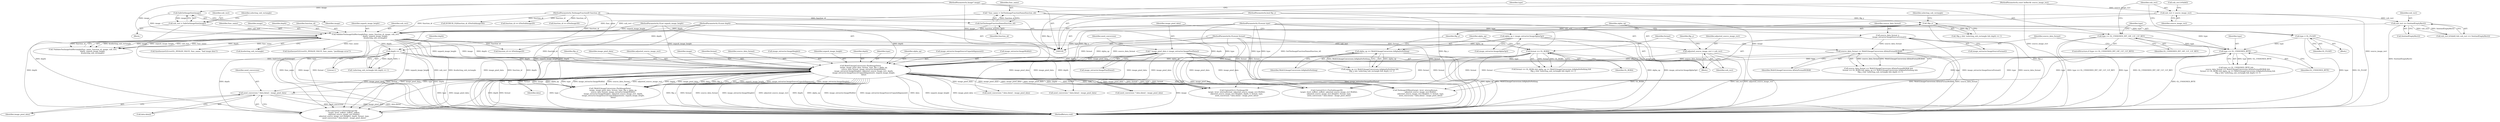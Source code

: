 digraph "0_Chrome_3298d3abf47b3a7a10e44c07d821c68a5c8aa935_0@pointer" {
"1000331" [label="(Call,need_conversion ? data.data() : image_pixel_data)"];
"1000235" [label="(Call,WebGLImageConversion::PackImageData(\n            image, image_pixel_data, format, type, flip_y, alpha_op,\n            source_data_format, image_extractor.ImageWidth(),\n            image_extractor.ImageHeight(), adjusted_source_image_rect, depth,\n            image_extractor.ImageSourceUnpackAlignment(), unpack_image_height,\n            data))"];
"1000153" [label="(Call,ValidateTexImageSubRectangle(func_name, function_id, image, sub_rect,\n                                    depth, unpack_image_height,\n                                    &selecting_sub_rectangle))"];
"1000119" [label="(Call,* func_name = GetTexImageFunctionName(function_id))"];
"1000121" [label="(Call,GetTexImageFunctionName(function_id))"];
"1000101" [label="(MethodParameterIn,TexImageFunctionID function_id)"];
"1000145" [label="(Call,SafeGetImageSize(image))"];
"1000110" [label="(MethodParameterIn,Image* image)"];
"1000139" [label="(Call,sub_rect == SentinelEmptyRect())"];
"1000133" [label="(Call,sub_rect = source_image_rect)"];
"1000114" [label="(MethodParameterIn,const IntRect& source_image_rect)"];
"1000143" [label="(Call,sub_rect = SafeGetImageSize(image))"];
"1000115" [label="(MethodParameterIn,GLsizei depth)"];
"1000116" [label="(MethodParameterIn,GLint unpack_image_height)"];
"1000194" [label="(Call,* image_pixel_data = image_extractor.ImagePixelData())"];
"1000211" [label="(Call,format == GL_RGBA)"];
"1000108" [label="(MethodParameterIn,GLenum format)"];
"1000203" [label="(Call,type == GL_UNSIGNED_BYTE)"];
"1000124" [label="(Call,type == GL_UNSIGNED_INT_10F_11F_11F_REV)"];
"1000109" [label="(MethodParameterIn,GLenum type)"];
"1000128" [label="(Call,type = GL_FLOAT)"];
"1000219" [label="(Call,!flip_y)"];
"1000112" [label="(MethodParameterIn,bool flip_y)"];
"1000215" [label="(Call,alpha_op == WebGLImageConversion::kAlphaDoNothing)"];
"1000190" [label="(Call,alpha_op = image_extractor.ImageAlphaOp())"];
"1000186" [label="(Call,source_data_format =\n      image_extractor.ImageSourceFormat())"];
"1000207" [label="(Call,source_data_format == WebGLImageConversion::kDataFormatRGBA8)"];
"1000165" [label="(Call,adjusted_source_image_rect = sub_rect)"];
"1000224" [label="(Call,depth == 1)"];
"1000192" [label="(Call,image_extractor.ImageAlphaOp())"];
"1000317" [label="(Call,DCHECK_EQ(function_id, kTexSubImage3D))"];
"1000187" [label="(Identifier,source_data_format)"];
"1000194" [label="(Call,* image_pixel_data = image_extractor.ImagePixelData())"];
"1000126" [label="(Identifier,GL_UNSIGNED_INT_10F_11F_11F_REV)"];
"1000246" [label="(Identifier,depth)"];
"1000277" [label="(Call,function_id == kTexSubImage2D)"];
"1000146" [label="(Identifier,image)"];
"1000290" [label="(Call,need_conversion ? data.data() : image_pixel_data)"];
"1000108" [label="(MethodParameterIn,GLenum format)"];
"1000123" [label="(ControlStructure,if (type == GL_UNSIGNED_INT_10F_11F_11F_REV))"];
"1000144" [label="(Identifier,sub_rect)"];
"1000156" [label="(Identifier,image)"];
"1000216" [label="(Identifier,alpha_op)"];
"1000110" [label="(MethodParameterIn,Image* image)"];
"1000165" [label="(Call,adjusted_source_image_rect = sub_rect)"];
"1000213" [label="(Identifier,GL_RGBA)"];
"1000208" [label="(Identifier,source_data_format)"];
"1000202" [label="(Call,type == GL_UNSIGNED_BYTE &&\n      source_data_format == WebGLImageConversion::kDataFormatRGBA8 &&\n      format == GL_RGBA && alpha_op == WebGLImageConversion::kAlphaDoNothing &&\n      !flip_y && !selecting_sub_rectangle && depth == 1)"];
"1000239" [label="(Identifier,type)"];
"1000247" [label="(Call,image_extractor.ImageSourceUnpackAlignment())"];
"1000224" [label="(Call,depth == 1)"];
"1000186" [label="(Call,source_data_format =\n      image_extractor.ImageSourceFormat())"];
"1000217" [label="(Identifier,WebGLImageConversion::kAlphaDoNothing)"];
"1000117" [label="(Block,)"];
"1000139" [label="(Call,sub_rect == SentinelEmptyRect())"];
"1000258" [label="(Call,function_id == kTexImage2D)"];
"1000145" [label="(Call,SafeGetImageSize(image))"];
"1000220" [label="(Identifier,flip_y)"];
"1000127" [label="(Block,)"];
"1000101" [label="(MethodParameterIn,TexImageFunctionID function_id)"];
"1000196" [label="(Call,image_extractor.ImagePixelData())"];
"1000249" [label="(Identifier,data)"];
"1000128" [label="(Call,type = GL_FLOAT)"];
"1000271" [label="(Call,need_conversion ? data.data() : image_pixel_data)"];
"1000124" [label="(Call,type == GL_UNSIGNED_INT_10F_11F_11F_REV)"];
"1000243" [label="(Call,image_extractor.ImageWidth())"];
"1000158" [label="(Identifier,depth)"];
"1000199" [label="(Identifier,need_conversion)"];
"1000212" [label="(Identifier,format)"];
"1000190" [label="(Call,alpha_op = image_extractor.ImageAlphaOp())"];
"1000122" [label="(Identifier,function_id)"];
"1000281" [label="(Call,ContextGL()->TexSubImage2D(\n        target, level, xoffset, yoffset, adjusted_source_image_rect.Width(),\n        adjusted_source_image_rect.Height(), format, type,\n        need_conversion ? data.data() : image_pixel_data))"];
"1000240" [label="(Identifier,flip_y)"];
"1000143" [label="(Call,sub_rect = SafeGetImageSize(image))"];
"1000235" [label="(Call,WebGLImageConversion::PackImageData(\n            image, image_pixel_data, format, type, flip_y, alpha_op,\n            source_data_format, image_extractor.ImageWidth(),\n            image_extractor.ImageHeight(), adjusted_source_image_rect, depth,\n            image_extractor.ImageSourceUnpackAlignment(), unpack_image_height,\n            data))"];
"1000140" [label="(Identifier,sub_rect)"];
"1000237" [label="(Identifier,image_pixel_data)"];
"1000137" [label="(Call,sub_rect.IsValid() && sub_rect == SentinelEmptyRect())"];
"1000223" [label="(Identifier,selecting_sub_rectangle)"];
"1000116" [label="(MethodParameterIn,GLint unpack_image_height)"];
"1000125" [label="(Identifier,type)"];
"1000206" [label="(Call,source_data_format == WebGLImageConversion::kDataFormatRGBA8 &&\n      format == GL_RGBA && alpha_op == WebGLImageConversion::kAlphaDoNothing &&\n      !flip_y && !selecting_sub_rectangle && depth == 1)"];
"1000166" [label="(Identifier,adjusted_source_image_rect)"];
"1000109" [label="(MethodParameterIn,GLenum type)"];
"1000215" [label="(Call,alpha_op == WebGLImageConversion::kAlphaDoNothing)"];
"1000210" [label="(Call,format == GL_RGBA && alpha_op == WebGLImageConversion::kAlphaDoNothing &&\n      !flip_y && !selecting_sub_rectangle && depth == 1)"];
"1000218" [label="(Call,!flip_y && !selecting_sub_rectangle && depth == 1)"];
"1000221" [label="(Call,!selecting_sub_rectangle && depth == 1)"];
"1000169" [label="(Identifier,flip_y)"];
"1000205" [label="(Identifier,GL_UNSIGNED_BYTE)"];
"1000332" [label="(Identifier,need_conversion)"];
"1000219" [label="(Call,!flip_y)"];
"1000138" [label="(Call,sub_rect.IsValid())"];
"1000141" [label="(Call,SentinelEmptyRect())"];
"1000149" [label="(Identifier,selecting_sub_rectangle)"];
"1000155" [label="(Identifier,function_id)"];
"1000195" [label="(Identifier,image_pixel_data)"];
"1000130" [label="(Identifier,GL_FLOAT)"];
"1000191" [label="(Identifier,alpha_op)"];
"1000241" [label="(Identifier,alpha_op)"];
"1000135" [label="(Identifier,source_image_rect)"];
"1000133" [label="(Call,sub_rect = source_image_rect)"];
"1000245" [label="(Identifier,adjusted_source_image_rect)"];
"1000159" [label="(Identifier,unpack_image_height)"];
"1000331" [label="(Call,need_conversion ? data.data() : image_pixel_data)"];
"1000157" [label="(Identifier,sub_rect)"];
"1000297" [label="(Call,function_id == kTexImage3D)"];
"1000236" [label="(Identifier,image)"];
"1000154" [label="(Identifier,func_name)"];
"1000112" [label="(MethodParameterIn,bool flip_y)"];
"1000225" [label="(Identifier,depth)"];
"1000209" [label="(Identifier,WebGLImageConversion::kDataFormatRGBA8)"];
"1000334" [label="(Identifier,image_pixel_data)"];
"1000311" [label="(Call,need_conversion ? data.data() : image_pixel_data)"];
"1000115" [label="(MethodParameterIn,GLsizei depth)"];
"1000333" [label="(Call,data.data())"];
"1000211" [label="(Call,format == GL_RGBA)"];
"1000262" [label="(Call,TexImage2DBase(target, level, internalformat,\n                   adjusted_source_image_rect.Width(),\n                   adjusted_source_image_rect.Height(), 0, format, type,\n                   need_conversion ? data.data() : image_pixel_data))"];
"1000234" [label="(Call,!WebGLImageConversion::PackImageData(\n            image, image_pixel_data, format, type, flip_y, alpha_op,\n            source_data_format, image_extractor.ImageWidth(),\n            image_extractor.ImageHeight(), adjusted_source_image_rect, depth,\n            image_extractor.ImageSourceUnpackAlignment(), unpack_image_height,\n            data))"];
"1000238" [label="(Identifier,format)"];
"1000142" [label="(Block,)"];
"1000226" [label="(Literal,1)"];
"1000214" [label="(Call,alpha_op == WebGLImageConversion::kAlphaDoNothing &&\n      !flip_y && !selecting_sub_rectangle && depth == 1)"];
"1000188" [label="(Call,image_extractor.ImageSourceFormat())"];
"1000251" [label="(Call,SynthesizeGLError(GL_INVALID_VALUE, func_name, \"packImage error\"))"];
"1000134" [label="(Identifier,sub_rect)"];
"1000242" [label="(Identifier,source_data_format)"];
"1000121" [label="(Call,GetTexImageFunctionName(function_id))"];
"1000301" [label="(Call,ContextGL()->TexImage3D(\n          target, level, internalformat, adjusted_source_image_rect.Width(),\n          adjusted_source_image_rect.Height(), depth, 0, format, type,\n          need_conversion ? data.data() : image_pixel_data))"];
"1000152" [label="(Call,!ValidateTexImageSubRectangle(func_name, function_id, image, sub_rect,\n                                    depth, unpack_image_height,\n                                    &selecting_sub_rectangle))"];
"1000153" [label="(Call,ValidateTexImageSubRectangle(func_name, function_id, image, sub_rect,\n                                    depth, unpack_image_height,\n                                    &selecting_sub_rectangle))"];
"1000120" [label="(Identifier,func_name)"];
"1000114" [label="(MethodParameterIn,const IntRect& source_image_rect)"];
"1000244" [label="(Call,image_extractor.ImageHeight())"];
"1000335" [label="(MethodReturn,void)"];
"1000129" [label="(Identifier,type)"];
"1000320" [label="(Call,ContextGL()->TexSubImage3D(\n          target, level, xoffset, yoffset, zoffset,\n          adjusted_source_image_rect.Width(),\n          adjusted_source_image_rect.Height(), depth, format, type,\n          need_conversion ? data.data() : image_pixel_data))"];
"1000180" [label="(Call,SynthesizeGLError(GL_INVALID_VALUE, func_name, \"bad image data\"))"];
"1000119" [label="(Call,* func_name = GetTexImageFunctionName(function_id))"];
"1000248" [label="(Identifier,unpack_image_height)"];
"1000207" [label="(Call,source_data_format == WebGLImageConversion::kDataFormatRGBA8)"];
"1000203" [label="(Call,type == GL_UNSIGNED_BYTE)"];
"1000204" [label="(Identifier,type)"];
"1000160" [label="(Call,&selecting_sub_rectangle)"];
"1000167" [label="(Identifier,sub_rect)"];
"1000331" -> "1000320"  [label="AST: "];
"1000331" -> "1000333"  [label="CFG: "];
"1000331" -> "1000334"  [label="CFG: "];
"1000332" -> "1000331"  [label="AST: "];
"1000333" -> "1000331"  [label="AST: "];
"1000334" -> "1000331"  [label="AST: "];
"1000320" -> "1000331"  [label="CFG: "];
"1000331" -> "1000335"  [label="DDG: image_pixel_data"];
"1000331" -> "1000335"  [label="DDG: data.data()"];
"1000331" -> "1000335"  [label="DDG: need_conversion"];
"1000235" -> "1000331"  [label="DDG: image_pixel_data"];
"1000194" -> "1000331"  [label="DDG: image_pixel_data"];
"1000235" -> "1000234"  [label="AST: "];
"1000235" -> "1000249"  [label="CFG: "];
"1000236" -> "1000235"  [label="AST: "];
"1000237" -> "1000235"  [label="AST: "];
"1000238" -> "1000235"  [label="AST: "];
"1000239" -> "1000235"  [label="AST: "];
"1000240" -> "1000235"  [label="AST: "];
"1000241" -> "1000235"  [label="AST: "];
"1000242" -> "1000235"  [label="AST: "];
"1000243" -> "1000235"  [label="AST: "];
"1000244" -> "1000235"  [label="AST: "];
"1000245" -> "1000235"  [label="AST: "];
"1000246" -> "1000235"  [label="AST: "];
"1000247" -> "1000235"  [label="AST: "];
"1000248" -> "1000235"  [label="AST: "];
"1000249" -> "1000235"  [label="AST: "];
"1000234" -> "1000235"  [label="CFG: "];
"1000235" -> "1000335"  [label="DDG: unpack_image_height"];
"1000235" -> "1000335"  [label="DDG: image_pixel_data"];
"1000235" -> "1000335"  [label="DDG: image"];
"1000235" -> "1000335"  [label="DDG: type"];
"1000235" -> "1000335"  [label="DDG: flip_y"];
"1000235" -> "1000335"  [label="DDG: format"];
"1000235" -> "1000335"  [label="DDG: source_data_format"];
"1000235" -> "1000335"  [label="DDG: image_extractor.ImageHeight()"];
"1000235" -> "1000335"  [label="DDG: adjusted_source_image_rect"];
"1000235" -> "1000335"  [label="DDG: depth"];
"1000235" -> "1000335"  [label="DDG: alpha_op"];
"1000235" -> "1000335"  [label="DDG: image_extractor.ImageWidth()"];
"1000235" -> "1000335"  [label="DDG: image_extractor.ImageSourceUnpackAlignment()"];
"1000235" -> "1000335"  [label="DDG: data"];
"1000235" -> "1000234"  [label="DDG: unpack_image_height"];
"1000235" -> "1000234"  [label="DDG: image_extractor.ImageSourceUnpackAlignment()"];
"1000235" -> "1000234"  [label="DDG: image_extractor.ImageHeight()"];
"1000235" -> "1000234"  [label="DDG: format"];
"1000235" -> "1000234"  [label="DDG: image"];
"1000235" -> "1000234"  [label="DDG: alpha_op"];
"1000235" -> "1000234"  [label="DDG: type"];
"1000235" -> "1000234"  [label="DDG: image_extractor.ImageWidth()"];
"1000235" -> "1000234"  [label="DDG: source_data_format"];
"1000235" -> "1000234"  [label="DDG: adjusted_source_image_rect"];
"1000235" -> "1000234"  [label="DDG: depth"];
"1000235" -> "1000234"  [label="DDG: image_pixel_data"];
"1000235" -> "1000234"  [label="DDG: data"];
"1000235" -> "1000234"  [label="DDG: flip_y"];
"1000153" -> "1000235"  [label="DDG: image"];
"1000153" -> "1000235"  [label="DDG: depth"];
"1000153" -> "1000235"  [label="DDG: unpack_image_height"];
"1000110" -> "1000235"  [label="DDG: image"];
"1000194" -> "1000235"  [label="DDG: image_pixel_data"];
"1000211" -> "1000235"  [label="DDG: format"];
"1000108" -> "1000235"  [label="DDG: format"];
"1000203" -> "1000235"  [label="DDG: type"];
"1000109" -> "1000235"  [label="DDG: type"];
"1000219" -> "1000235"  [label="DDG: flip_y"];
"1000112" -> "1000235"  [label="DDG: flip_y"];
"1000215" -> "1000235"  [label="DDG: alpha_op"];
"1000190" -> "1000235"  [label="DDG: alpha_op"];
"1000186" -> "1000235"  [label="DDG: source_data_format"];
"1000207" -> "1000235"  [label="DDG: source_data_format"];
"1000165" -> "1000235"  [label="DDG: adjusted_source_image_rect"];
"1000224" -> "1000235"  [label="DDG: depth"];
"1000115" -> "1000235"  [label="DDG: depth"];
"1000116" -> "1000235"  [label="DDG: unpack_image_height"];
"1000235" -> "1000262"  [label="DDG: format"];
"1000235" -> "1000262"  [label="DDG: type"];
"1000235" -> "1000262"  [label="DDG: image_pixel_data"];
"1000235" -> "1000271"  [label="DDG: image_pixel_data"];
"1000235" -> "1000281"  [label="DDG: format"];
"1000235" -> "1000281"  [label="DDG: type"];
"1000235" -> "1000281"  [label="DDG: image_pixel_data"];
"1000235" -> "1000290"  [label="DDG: image_pixel_data"];
"1000235" -> "1000301"  [label="DDG: depth"];
"1000235" -> "1000301"  [label="DDG: format"];
"1000235" -> "1000301"  [label="DDG: type"];
"1000235" -> "1000301"  [label="DDG: image_pixel_data"];
"1000235" -> "1000311"  [label="DDG: image_pixel_data"];
"1000235" -> "1000320"  [label="DDG: depth"];
"1000235" -> "1000320"  [label="DDG: format"];
"1000235" -> "1000320"  [label="DDG: type"];
"1000235" -> "1000320"  [label="DDG: image_pixel_data"];
"1000153" -> "1000152"  [label="AST: "];
"1000153" -> "1000160"  [label="CFG: "];
"1000154" -> "1000153"  [label="AST: "];
"1000155" -> "1000153"  [label="AST: "];
"1000156" -> "1000153"  [label="AST: "];
"1000157" -> "1000153"  [label="AST: "];
"1000158" -> "1000153"  [label="AST: "];
"1000159" -> "1000153"  [label="AST: "];
"1000160" -> "1000153"  [label="AST: "];
"1000152" -> "1000153"  [label="CFG: "];
"1000153" -> "1000335"  [label="DDG: unpack_image_height"];
"1000153" -> "1000335"  [label="DDG: sub_rect"];
"1000153" -> "1000335"  [label="DDG: &selecting_sub_rectangle"];
"1000153" -> "1000335"  [label="DDG: function_id"];
"1000153" -> "1000335"  [label="DDG: depth"];
"1000153" -> "1000335"  [label="DDG: func_name"];
"1000153" -> "1000335"  [label="DDG: image"];
"1000153" -> "1000152"  [label="DDG: &selecting_sub_rectangle"];
"1000153" -> "1000152"  [label="DDG: image"];
"1000153" -> "1000152"  [label="DDG: unpack_image_height"];
"1000153" -> "1000152"  [label="DDG: sub_rect"];
"1000153" -> "1000152"  [label="DDG: func_name"];
"1000153" -> "1000152"  [label="DDG: depth"];
"1000153" -> "1000152"  [label="DDG: function_id"];
"1000119" -> "1000153"  [label="DDG: func_name"];
"1000121" -> "1000153"  [label="DDG: function_id"];
"1000101" -> "1000153"  [label="DDG: function_id"];
"1000145" -> "1000153"  [label="DDG: image"];
"1000110" -> "1000153"  [label="DDG: image"];
"1000139" -> "1000153"  [label="DDG: sub_rect"];
"1000143" -> "1000153"  [label="DDG: sub_rect"];
"1000133" -> "1000153"  [label="DDG: sub_rect"];
"1000115" -> "1000153"  [label="DDG: depth"];
"1000116" -> "1000153"  [label="DDG: unpack_image_height"];
"1000153" -> "1000165"  [label="DDG: sub_rect"];
"1000153" -> "1000180"  [label="DDG: func_name"];
"1000153" -> "1000224"  [label="DDG: depth"];
"1000153" -> "1000251"  [label="DDG: func_name"];
"1000153" -> "1000258"  [label="DDG: function_id"];
"1000153" -> "1000301"  [label="DDG: depth"];
"1000153" -> "1000320"  [label="DDG: depth"];
"1000119" -> "1000117"  [label="AST: "];
"1000119" -> "1000121"  [label="CFG: "];
"1000120" -> "1000119"  [label="AST: "];
"1000121" -> "1000119"  [label="AST: "];
"1000125" -> "1000119"  [label="CFG: "];
"1000119" -> "1000335"  [label="DDG: GetTexImageFunctionName(function_id)"];
"1000121" -> "1000119"  [label="DDG: function_id"];
"1000121" -> "1000122"  [label="CFG: "];
"1000122" -> "1000121"  [label="AST: "];
"1000101" -> "1000121"  [label="DDG: function_id"];
"1000101" -> "1000100"  [label="AST: "];
"1000101" -> "1000335"  [label="DDG: function_id"];
"1000101" -> "1000258"  [label="DDG: function_id"];
"1000101" -> "1000277"  [label="DDG: function_id"];
"1000101" -> "1000297"  [label="DDG: function_id"];
"1000101" -> "1000317"  [label="DDG: function_id"];
"1000145" -> "1000143"  [label="AST: "];
"1000145" -> "1000146"  [label="CFG: "];
"1000146" -> "1000145"  [label="AST: "];
"1000143" -> "1000145"  [label="CFG: "];
"1000145" -> "1000143"  [label="DDG: image"];
"1000110" -> "1000145"  [label="DDG: image"];
"1000110" -> "1000100"  [label="AST: "];
"1000110" -> "1000335"  [label="DDG: image"];
"1000139" -> "1000137"  [label="AST: "];
"1000139" -> "1000141"  [label="CFG: "];
"1000140" -> "1000139"  [label="AST: "];
"1000141" -> "1000139"  [label="AST: "];
"1000137" -> "1000139"  [label="CFG: "];
"1000139" -> "1000335"  [label="DDG: SentinelEmptyRect()"];
"1000139" -> "1000137"  [label="DDG: sub_rect"];
"1000139" -> "1000137"  [label="DDG: SentinelEmptyRect()"];
"1000133" -> "1000139"  [label="DDG: sub_rect"];
"1000133" -> "1000117"  [label="AST: "];
"1000133" -> "1000135"  [label="CFG: "];
"1000134" -> "1000133"  [label="AST: "];
"1000135" -> "1000133"  [label="AST: "];
"1000138" -> "1000133"  [label="CFG: "];
"1000133" -> "1000335"  [label="DDG: source_image_rect"];
"1000114" -> "1000133"  [label="DDG: source_image_rect"];
"1000114" -> "1000100"  [label="AST: "];
"1000114" -> "1000335"  [label="DDG: source_image_rect"];
"1000143" -> "1000142"  [label="AST: "];
"1000144" -> "1000143"  [label="AST: "];
"1000149" -> "1000143"  [label="CFG: "];
"1000143" -> "1000335"  [label="DDG: SafeGetImageSize(image)"];
"1000115" -> "1000100"  [label="AST: "];
"1000115" -> "1000335"  [label="DDG: depth"];
"1000115" -> "1000224"  [label="DDG: depth"];
"1000115" -> "1000301"  [label="DDG: depth"];
"1000115" -> "1000320"  [label="DDG: depth"];
"1000116" -> "1000100"  [label="AST: "];
"1000116" -> "1000335"  [label="DDG: unpack_image_height"];
"1000194" -> "1000117"  [label="AST: "];
"1000194" -> "1000196"  [label="CFG: "];
"1000195" -> "1000194"  [label="AST: "];
"1000196" -> "1000194"  [label="AST: "];
"1000199" -> "1000194"  [label="CFG: "];
"1000194" -> "1000335"  [label="DDG: image_extractor.ImagePixelData()"];
"1000194" -> "1000262"  [label="DDG: image_pixel_data"];
"1000194" -> "1000271"  [label="DDG: image_pixel_data"];
"1000194" -> "1000281"  [label="DDG: image_pixel_data"];
"1000194" -> "1000290"  [label="DDG: image_pixel_data"];
"1000194" -> "1000301"  [label="DDG: image_pixel_data"];
"1000194" -> "1000311"  [label="DDG: image_pixel_data"];
"1000194" -> "1000320"  [label="DDG: image_pixel_data"];
"1000211" -> "1000210"  [label="AST: "];
"1000211" -> "1000213"  [label="CFG: "];
"1000212" -> "1000211"  [label="AST: "];
"1000213" -> "1000211"  [label="AST: "];
"1000216" -> "1000211"  [label="CFG: "];
"1000210" -> "1000211"  [label="CFG: "];
"1000211" -> "1000335"  [label="DDG: GL_RGBA"];
"1000211" -> "1000210"  [label="DDG: format"];
"1000211" -> "1000210"  [label="DDG: GL_RGBA"];
"1000108" -> "1000211"  [label="DDG: format"];
"1000211" -> "1000262"  [label="DDG: format"];
"1000211" -> "1000281"  [label="DDG: format"];
"1000211" -> "1000301"  [label="DDG: format"];
"1000211" -> "1000320"  [label="DDG: format"];
"1000108" -> "1000100"  [label="AST: "];
"1000108" -> "1000335"  [label="DDG: format"];
"1000108" -> "1000262"  [label="DDG: format"];
"1000108" -> "1000281"  [label="DDG: format"];
"1000108" -> "1000301"  [label="DDG: format"];
"1000108" -> "1000320"  [label="DDG: format"];
"1000203" -> "1000202"  [label="AST: "];
"1000203" -> "1000205"  [label="CFG: "];
"1000204" -> "1000203"  [label="AST: "];
"1000205" -> "1000203"  [label="AST: "];
"1000208" -> "1000203"  [label="CFG: "];
"1000202" -> "1000203"  [label="CFG: "];
"1000203" -> "1000335"  [label="DDG: GL_UNSIGNED_BYTE"];
"1000203" -> "1000202"  [label="DDG: type"];
"1000203" -> "1000202"  [label="DDG: GL_UNSIGNED_BYTE"];
"1000124" -> "1000203"  [label="DDG: type"];
"1000128" -> "1000203"  [label="DDG: type"];
"1000109" -> "1000203"  [label="DDG: type"];
"1000203" -> "1000262"  [label="DDG: type"];
"1000203" -> "1000281"  [label="DDG: type"];
"1000203" -> "1000301"  [label="DDG: type"];
"1000203" -> "1000320"  [label="DDG: type"];
"1000124" -> "1000123"  [label="AST: "];
"1000124" -> "1000126"  [label="CFG: "];
"1000125" -> "1000124"  [label="AST: "];
"1000126" -> "1000124"  [label="AST: "];
"1000129" -> "1000124"  [label="CFG: "];
"1000134" -> "1000124"  [label="CFG: "];
"1000124" -> "1000335"  [label="DDG: GL_UNSIGNED_INT_10F_11F_11F_REV"];
"1000124" -> "1000335"  [label="DDG: type"];
"1000124" -> "1000335"  [label="DDG: type == GL_UNSIGNED_INT_10F_11F_11F_REV"];
"1000109" -> "1000124"  [label="DDG: type"];
"1000109" -> "1000100"  [label="AST: "];
"1000109" -> "1000335"  [label="DDG: type"];
"1000109" -> "1000128"  [label="DDG: type"];
"1000109" -> "1000262"  [label="DDG: type"];
"1000109" -> "1000281"  [label="DDG: type"];
"1000109" -> "1000301"  [label="DDG: type"];
"1000109" -> "1000320"  [label="DDG: type"];
"1000128" -> "1000127"  [label="AST: "];
"1000128" -> "1000130"  [label="CFG: "];
"1000129" -> "1000128"  [label="AST: "];
"1000130" -> "1000128"  [label="AST: "];
"1000134" -> "1000128"  [label="CFG: "];
"1000128" -> "1000335"  [label="DDG: GL_FLOAT"];
"1000128" -> "1000335"  [label="DDG: type"];
"1000219" -> "1000218"  [label="AST: "];
"1000219" -> "1000220"  [label="CFG: "];
"1000220" -> "1000219"  [label="AST: "];
"1000223" -> "1000219"  [label="CFG: "];
"1000218" -> "1000219"  [label="CFG: "];
"1000219" -> "1000335"  [label="DDG: flip_y"];
"1000219" -> "1000218"  [label="DDG: flip_y"];
"1000112" -> "1000219"  [label="DDG: flip_y"];
"1000112" -> "1000100"  [label="AST: "];
"1000112" -> "1000335"  [label="DDG: flip_y"];
"1000215" -> "1000214"  [label="AST: "];
"1000215" -> "1000217"  [label="CFG: "];
"1000216" -> "1000215"  [label="AST: "];
"1000217" -> "1000215"  [label="AST: "];
"1000220" -> "1000215"  [label="CFG: "];
"1000214" -> "1000215"  [label="CFG: "];
"1000215" -> "1000335"  [label="DDG: alpha_op"];
"1000215" -> "1000335"  [label="DDG: WebGLImageConversion::kAlphaDoNothing"];
"1000215" -> "1000214"  [label="DDG: alpha_op"];
"1000215" -> "1000214"  [label="DDG: WebGLImageConversion::kAlphaDoNothing"];
"1000190" -> "1000215"  [label="DDG: alpha_op"];
"1000190" -> "1000117"  [label="AST: "];
"1000190" -> "1000192"  [label="CFG: "];
"1000191" -> "1000190"  [label="AST: "];
"1000192" -> "1000190"  [label="AST: "];
"1000195" -> "1000190"  [label="CFG: "];
"1000190" -> "1000335"  [label="DDG: alpha_op"];
"1000190" -> "1000335"  [label="DDG: image_extractor.ImageAlphaOp()"];
"1000186" -> "1000117"  [label="AST: "];
"1000186" -> "1000188"  [label="CFG: "];
"1000187" -> "1000186"  [label="AST: "];
"1000188" -> "1000186"  [label="AST: "];
"1000191" -> "1000186"  [label="CFG: "];
"1000186" -> "1000335"  [label="DDG: image_extractor.ImageSourceFormat()"];
"1000186" -> "1000335"  [label="DDG: source_data_format"];
"1000186" -> "1000207"  [label="DDG: source_data_format"];
"1000207" -> "1000206"  [label="AST: "];
"1000207" -> "1000209"  [label="CFG: "];
"1000208" -> "1000207"  [label="AST: "];
"1000209" -> "1000207"  [label="AST: "];
"1000212" -> "1000207"  [label="CFG: "];
"1000206" -> "1000207"  [label="CFG: "];
"1000207" -> "1000335"  [label="DDG: WebGLImageConversion::kDataFormatRGBA8"];
"1000207" -> "1000335"  [label="DDG: source_data_format"];
"1000207" -> "1000206"  [label="DDG: source_data_format"];
"1000207" -> "1000206"  [label="DDG: WebGLImageConversion::kDataFormatRGBA8"];
"1000165" -> "1000117"  [label="AST: "];
"1000165" -> "1000167"  [label="CFG: "];
"1000166" -> "1000165"  [label="AST: "];
"1000167" -> "1000165"  [label="AST: "];
"1000169" -> "1000165"  [label="CFG: "];
"1000165" -> "1000335"  [label="DDG: adjusted_source_image_rect"];
"1000165" -> "1000335"  [label="DDG: sub_rect"];
"1000224" -> "1000221"  [label="AST: "];
"1000224" -> "1000226"  [label="CFG: "];
"1000225" -> "1000224"  [label="AST: "];
"1000226" -> "1000224"  [label="AST: "];
"1000221" -> "1000224"  [label="CFG: "];
"1000224" -> "1000335"  [label="DDG: depth"];
"1000224" -> "1000221"  [label="DDG: depth"];
"1000224" -> "1000221"  [label="DDG: 1"];
"1000224" -> "1000301"  [label="DDG: depth"];
"1000224" -> "1000320"  [label="DDG: depth"];
}
